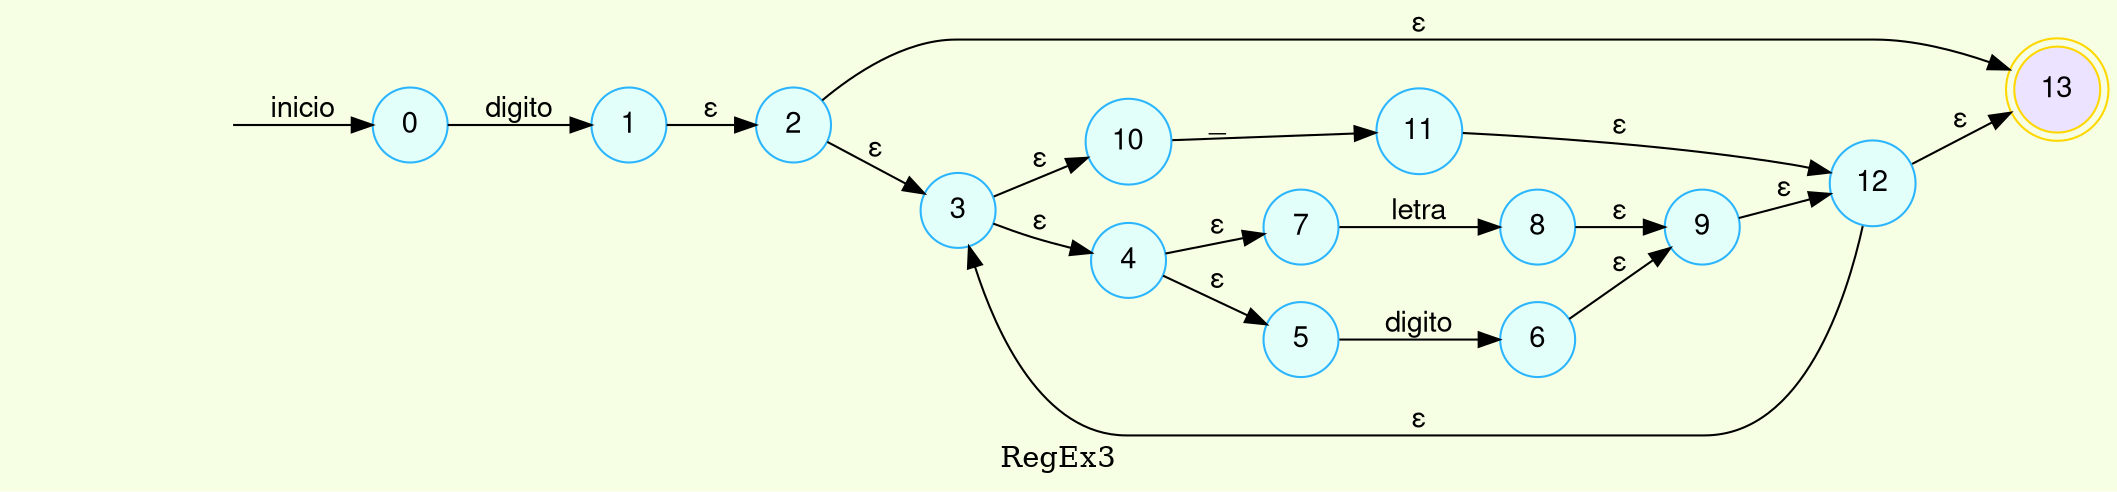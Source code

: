 digraph finite_state_machine{
	bgcolor = "#F6FFE3"
	rankdir=LR;
	label=RegEx3
	node [fontname="Helvetica,Arial,sans-serif" ]
	edge [fontname="Helvetica,Arial,sans-serif"]
	node [shape = doublecircle, color = gold fillcolor="#EBE3FF" style =filled]; 13;
	node [shape = circle, color = "#2CB5FF" fillcolor="#E3FFFA" style =filled];
	flechainicio [style=invis];
	flechainicio -> 0 [label="inicio"];
	0 -> 1 [label="digito"];
	1 -> 2 [label="ε"];
	2 -> 3 [label="ε"];
	2 -> 13 [label="ε"];
	3 -> 10 [label="ε"];
	3 -> 4 [label="ε"];
	4 -> 7 [label="ε"];
	4 -> 5 [label="ε"];
	5 -> 6 [label="digito"];
	6 -> 9 [label="ε"];
	7 -> 8 [label="letra"];
	8 -> 9 [label="ε"];
	9 -> 12 [label="ε"];
	10 -> 11 [label="_"];
	11 -> 12 [label="ε"];
	12 -> 3 [label="ε"];
	12 -> 13 [label="ε"];
}